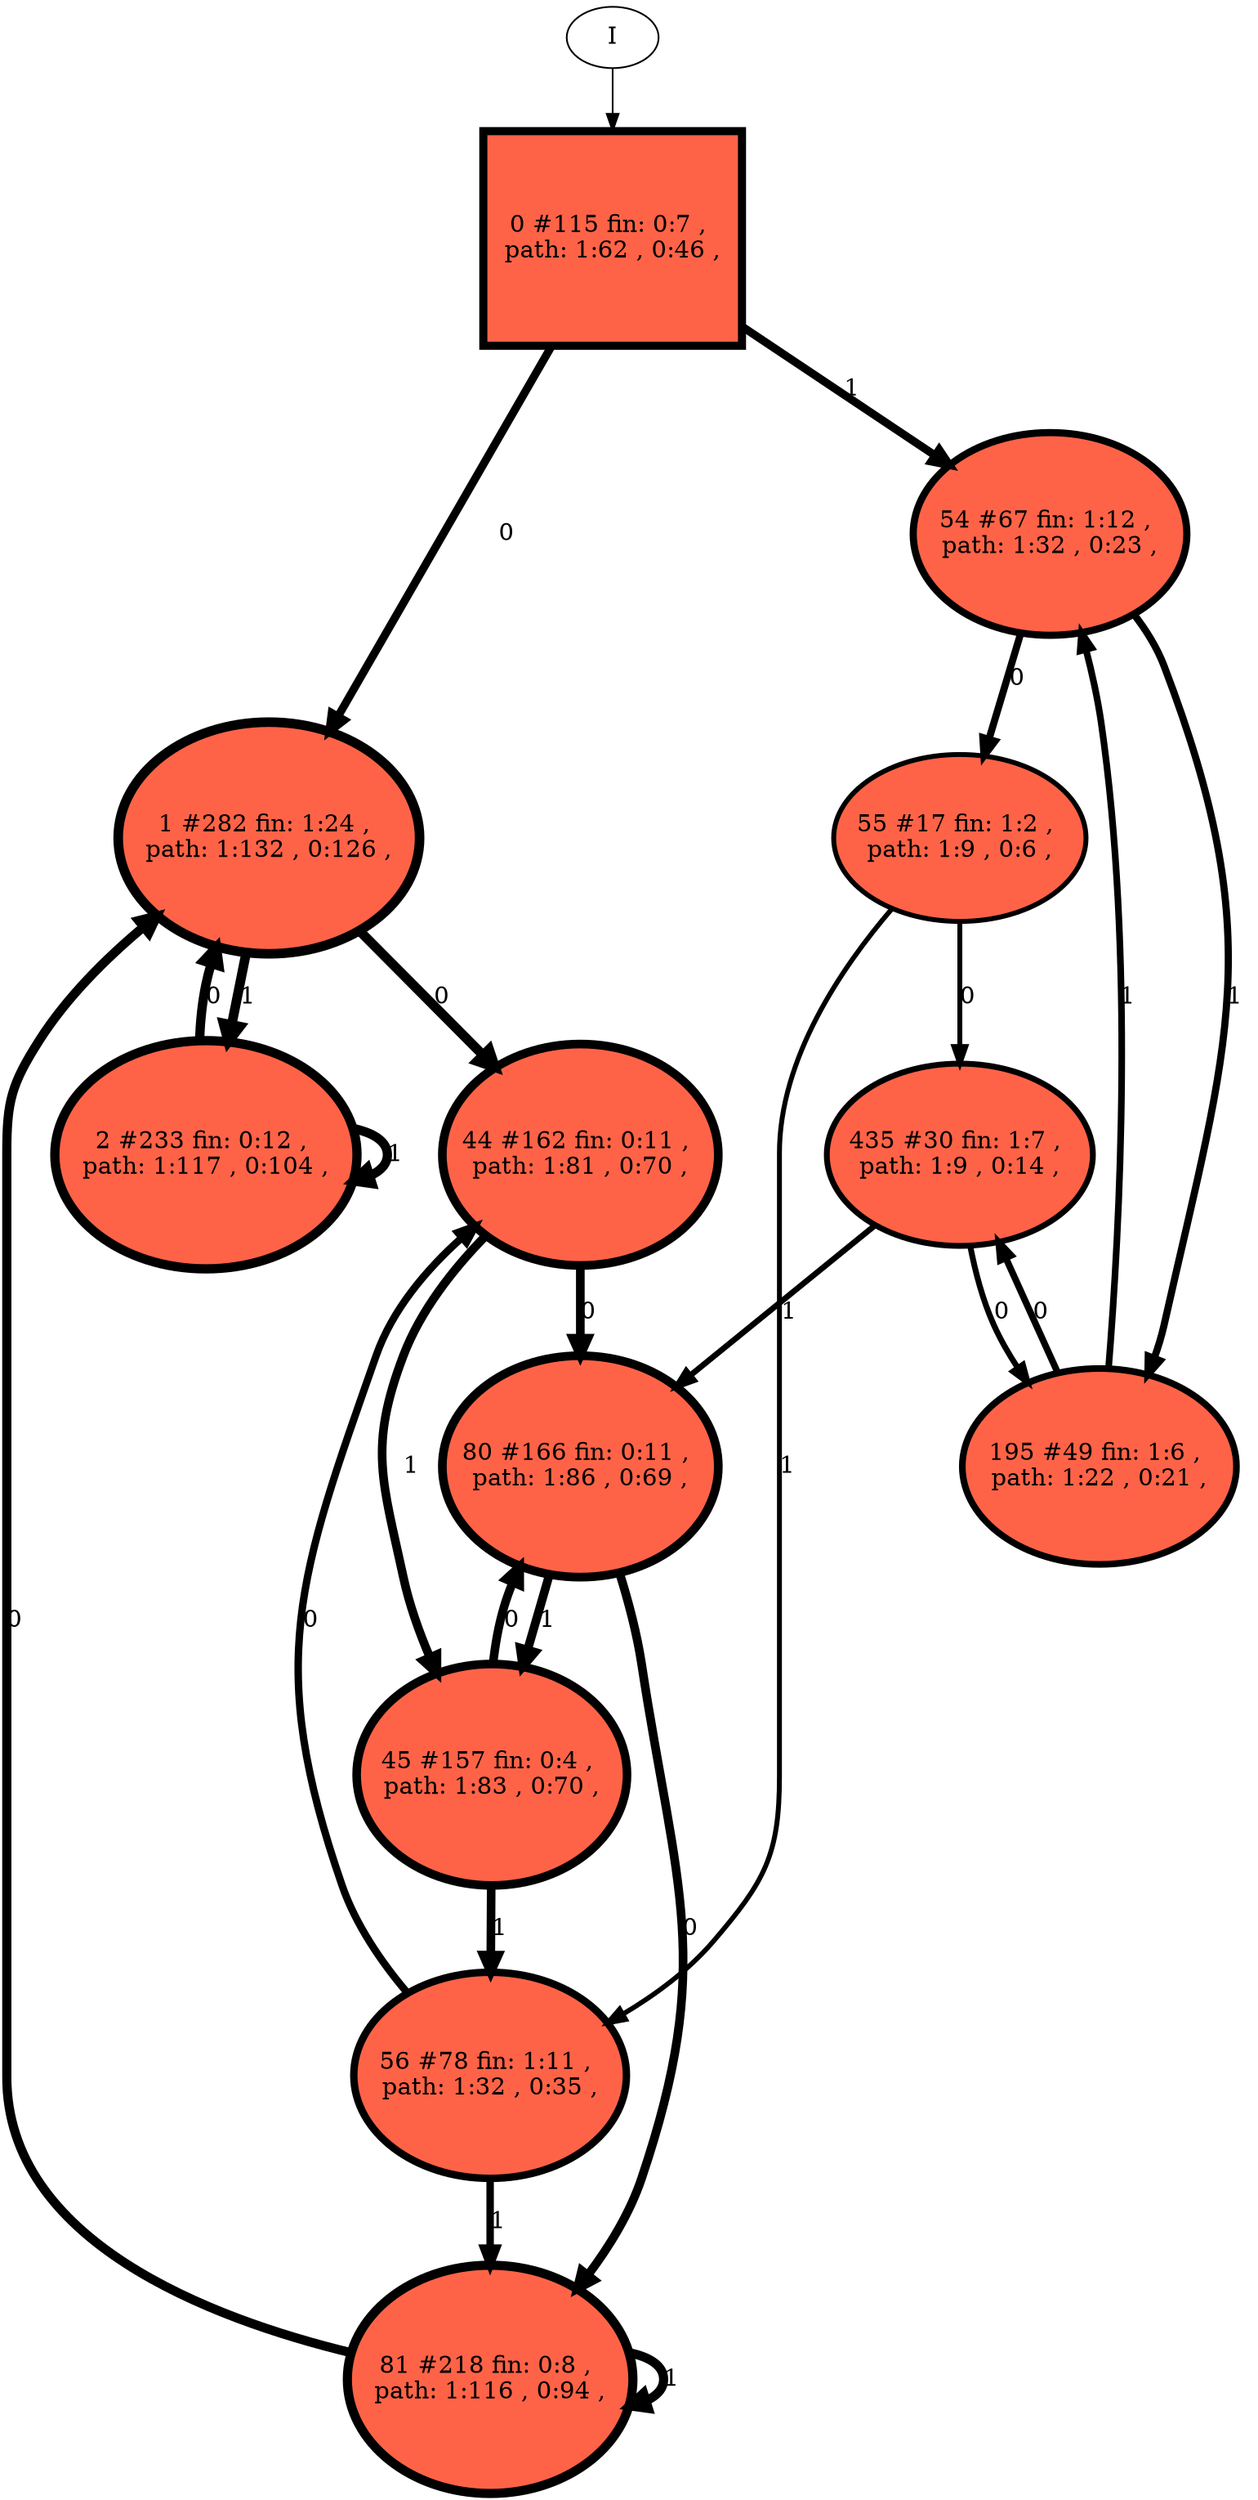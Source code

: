 // produced with flexfringe // 
digraph DFA {
	0 [label="root" shape=box];
		I -> 0;
	0 [ label="0 #115 fin: 0:7 , 
 path: 1:62 , 0:46 , " , style=filled, fillcolor="tomato", width=1.74982, height=1.74982, penwidth=4.75359];
		0 -> 1 [label="0 " , penwidth=4.75359 ];
		0 -> 54 [label="1 " , penwidth=4.75359 ];
	1 [ label="1 #282 fin: 1:24 , 
 path: 1:132 , 0:126 , " , style=filled, fillcolor="tomato", width=1.89393, height=1.89393, penwidth=5.64545];
		1 -> 44 [label="0 " , penwidth=5.64545 ];
		1 -> 2 [label="1 " , penwidth=5.64545 ];
	54 [ label="54 #67 fin: 1:12 , 
 path: 1:32 , 0:23 , " , style=filled, fillcolor="tomato", width=1.6524, height=1.6524, penwidth=4.21951];
		54 -> 55 [label="0 " , penwidth=4.21951 ];
		54 -> 195 [label="1 " , penwidth=4.21951 ];
	44 [ label="44 #162 fin: 0:11 , 
 path: 1:81 , 0:70 , " , style=filled, fillcolor="tomato", width=1.80726, height=1.80726, penwidth=5.09375];
		44 -> 80 [label="0 " , penwidth=5.09375 ];
		44 -> 45 [label="1 " , penwidth=5.09375 ];
	2 [ label="2 #233 fin: 0:12 , 
 path: 1:117 , 0:104 , " , style=filled, fillcolor="tomato", width=1.8649, height=1.8649, penwidth=5.45532];
		2 -> 1 [label="0 " , penwidth=5.45532 ];
		2 -> 2 [label="1 " , penwidth=5.45532 ];
	55 [ label="55 #17 fin: 1:2 , 
 path: 1:9 , 0:6 , " , style=filled, fillcolor="tomato", width=1.3585, height=1.3585, penwidth=2.89037];
		55 -> 435 [label="0 " , penwidth=2.89037 ];
		55 -> 56 [label="1 " , penwidth=2.89037 ];
	195 [ label="195 #49 fin: 1:6 , 
 path: 1:22 , 0:21 , " , style=filled, fillcolor="tomato", width=1.59169, height=1.59169, penwidth=3.91202];
		195 -> 435 [label="0 " , penwidth=3.91202 ];
		195 -> 54 [label="1 " , penwidth=3.91202 ];
	80 [ label="80 #166 fin: 0:11 , 
 path: 1:86 , 0:69 , " , style=filled, fillcolor="tomato", width=1.81123, height=1.81123, penwidth=5.11799];
		80 -> 81 [label="0 " , penwidth=5.11799 ];
		80 -> 45 [label="1 " , penwidth=5.11799 ];
	45 [ label="45 #157 fin: 0:4 , 
 path: 1:83 , 0:70 , " , style=filled, fillcolor="tomato", width=1.80214, height=1.80214, penwidth=5.0626];
		45 -> 80 [label="0 " , penwidth=5.0626 ];
		45 -> 56 [label="1 " , penwidth=5.0626 ];
	435 [ label="435 #30 fin: 1:7 , 
 path: 1:9 , 0:14 , " , style=filled, fillcolor="tomato", width=1.4893, height=1.4893, penwidth=3.43399];
		435 -> 195 [label="0 " , penwidth=3.43399 ];
		435 -> 80 [label="1 " , penwidth=3.43399 ];
	56 [ label="56 #78 fin: 1:11 , 
 path: 1:32 , 0:35 , " , style=filled, fillcolor="tomato", width=1.68073, height=1.68073, penwidth=4.36945];
		56 -> 44 [label="0 " , penwidth=4.36945 ];
		56 -> 81 [label="1 " , penwidth=4.36945 ];
	81 [ label="81 #218 fin: 0:8 , 
 path: 1:116 , 0:94 , " , style=filled, fillcolor="tomato", width=1.85459, height=1.85459, penwidth=5.38907];
		81 -> 1 [label="0 " , penwidth=5.38907 ];
		81 -> 81 [label="1 " , penwidth=5.38907 ];
}
